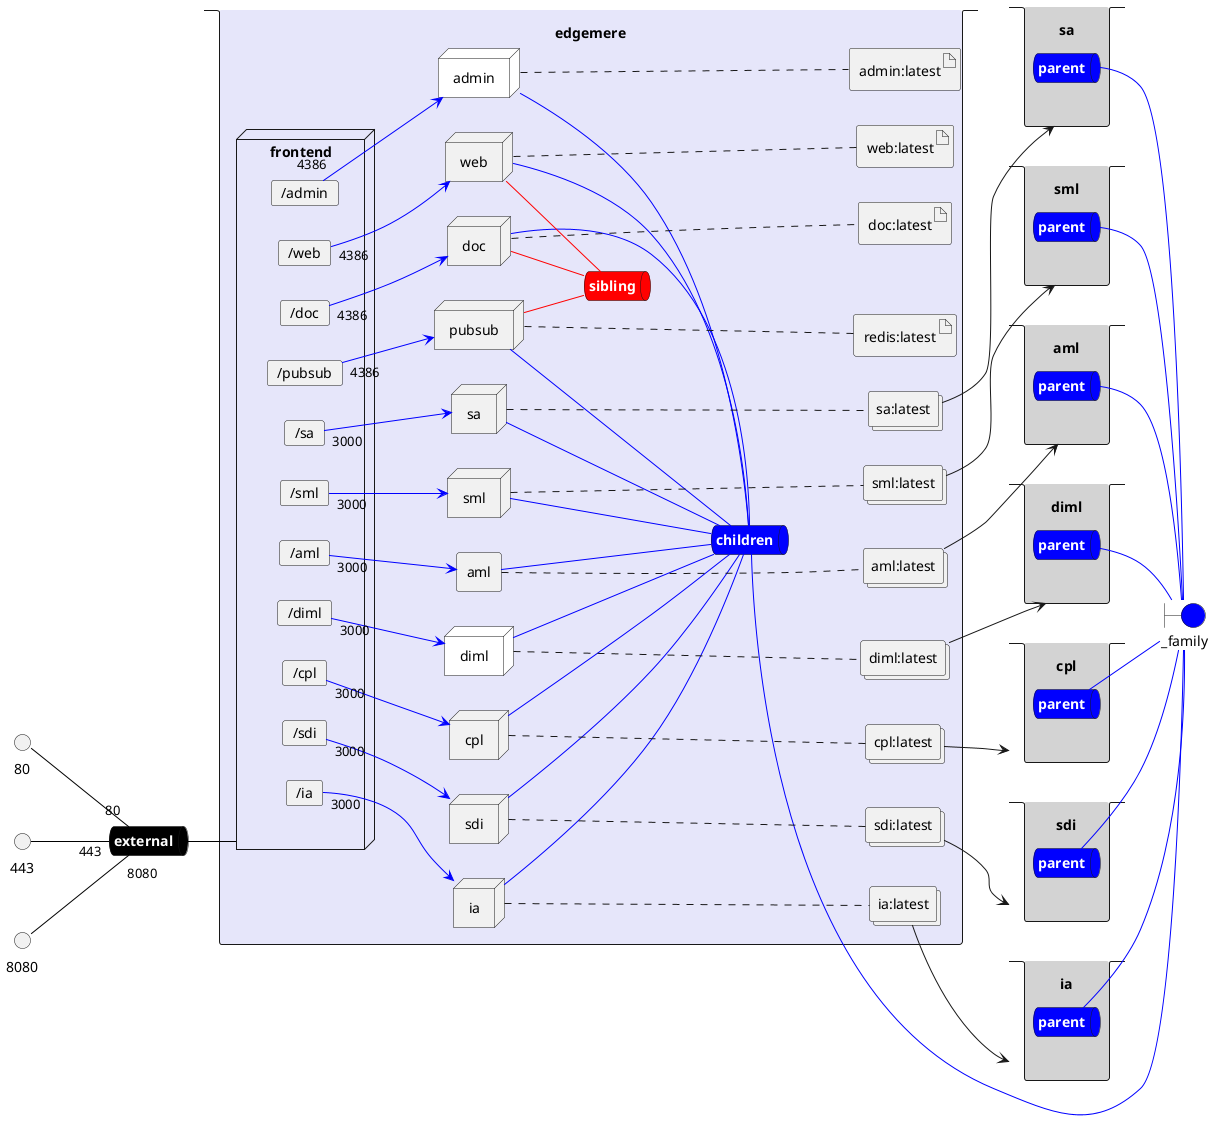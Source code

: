 # Networks are shown as queues
# external networks
# external ports
# external stacks
# Main stack for the name of the stack
# The networks
# The volumes?
# frontend server with all of the mappings routes
# all of the other services
# End the main stack
# line from external to front end
# arrow from frontend routes to service
# line from service to networks if network is attached then longer lines
# dotted from service to images of the services (artifact or collections)
# arrow from collections to stack
# arrow from network in external stack to attached network
@startuml

left to right direction

queue external #black [
    <b><color:white>external</color></b>
]
interface 80
interface 443
interface 8080

boundary _family #blue

stack  "aml" as pkgaml #lightgray {
    queue amlparent #blue [
        <b><color:white>parent</color></b>
    ]
}



stack  "cpl" as pkgcpl #lightgray {
    queue cplparent #blue [
        <b><color:white>parent</color></b>
    ]
}



stack  "diml" as pkgdiml #lightgray {
    queue dimlparent #blue [
        <b><color:white>parent</color></b>
    ]
}



stack  "ia" as pkgia #lightgray {
    queue iaparent #blue [
        <b><color:white>parent</color></b>
    ]
}



stack  "sa" as pkgsa #lightgray {
    queue saparent #blue [
        <b><color:white>parent</color></b>
    ]
}



stack  "sml" as pkgsml #lightgray {
    queue smlparent #blue [
        <b><color:white>parent</color></b>
    ]
}



stack  "sdi" as pkgsdi #lightgray {
    queue sdiparent #blue [
        <b><color:white>parent</color></b>
    ]
}
stack  "edgemere" #lavender {
    queue children #blue [
        <b><color:white>children</color></b>
    ]

    queue sibling #red [
        <b><color:white>sibling</color></b>
    ]

    node "admin" as adminNode #white

    node "sml" as smlNode



    agent "aml" as amlNode



    node "cpl" as cplNode



    node "diml" as dimlNode #white



    node "ia" as iaNode



    node "sa" as saNode





    node "sdi" as sdiNode



    node "pubsub" as pubsubNode



    node "web" as webNode
    node "doc" as docNode

    node "frontend" as frontendNode {
        card "/aml" as frontendaml
        card "/sml" as frontendsml
        card "/sdi" as frontendsdi
        card "/sa" as frontendsa
        card "/ia" as frontendia
        card "/diml" as frontenddiml
        card "/cpl" as frontendcpl
        card "/pubsub" as frontendpubsub
        card "/web" as frontendweb
        card "/doc" as frontenddoc
        card "/admin" as frontendadmin
    }

    collections "sa:latest" as salatest
    collections "sml:latest" as smllatest
    collections "aml:latest" as amllatest
    collections "diml:latest" as dimllatest
    artifact "web:latest" as weblatest
    artifact "redis:latest" as redislatest
    collections "cpl:latest" as cpllatest
    collections "sdi:latest" as sdilatest
    artifact "admin:latest" as adminlatest
    collections "ia:latest" as ialatest
    artifact "doc:latest" as doclatest

}

children --[#blue]-- _family
pubsubNode -[#red]- sibling

frontendaml "3000" -[#blue]-> amlNode
frontendsml "3000" -[#blue]-> smlNode
frontendsdi "3000" -[#blue]-> sdiNode
frontendsa "3000" -[#blue]-> saNode
frontendia "3000" -[#blue]-> iaNode
frontenddiml "3000" -[#blue]-> dimlNode
frontendcpl "3000" -[#blue]-> cplNode
frontendpubsub "4386" -[#blue]-> pubsubNode
frontendweb "4386" -[#blue]-> webNode
frontenddoc "4386" -[#blue]-> docNode
frontendadmin "4386" -[#blue]-> adminNode

    external -[#black]- frontendNode

webNode --[#blue]- children
docNode --[#blue]- children
dimlNode --[#blue]- children
iaNode --[#blue]- children
adminNode --[#blue]- children
sdiNode --[#blue]- children
cplNode --[#blue]- children
amlNode --[#blue]- children
saNode --[#blue]- children
smlNode --[#blue]- children
pubsubNode --[#blue]- children
webNode -[#red]- sibling
saNode .... salatest
cplNode .... cpllatest
adminNode .... adminlatest
amlNode .... amllatest
sdiNode .... sdilatest
smlNode .... smllatest
pubsubNode .... redislatest
iaNode .... ialatest
dimlNode .... dimllatest
webNode .... weblatest
docNode .... doclatest


docNode -[#red]- sibling

80 -[#black]- "80" external
443 -[#black]- "443" external
8080 -[#black]- "8080" external

sdiparent -[#blue]- _family
sdilatest --> pkgsdi

smlparent -[#blue]- _family
smllatest --> pkgsml

dimlparent -[#blue]- _family
dimllatest --> pkgdiml

iaparent -[#blue]- _family
ialatest --> pkgia

amlparent -[#blue]- _family
amllatest --> pkgaml

cplparent -[#blue]- _family
cpllatest --> pkgcpl

saparent -[#blue]- _family
salatest --> pkgsa

@enduml
